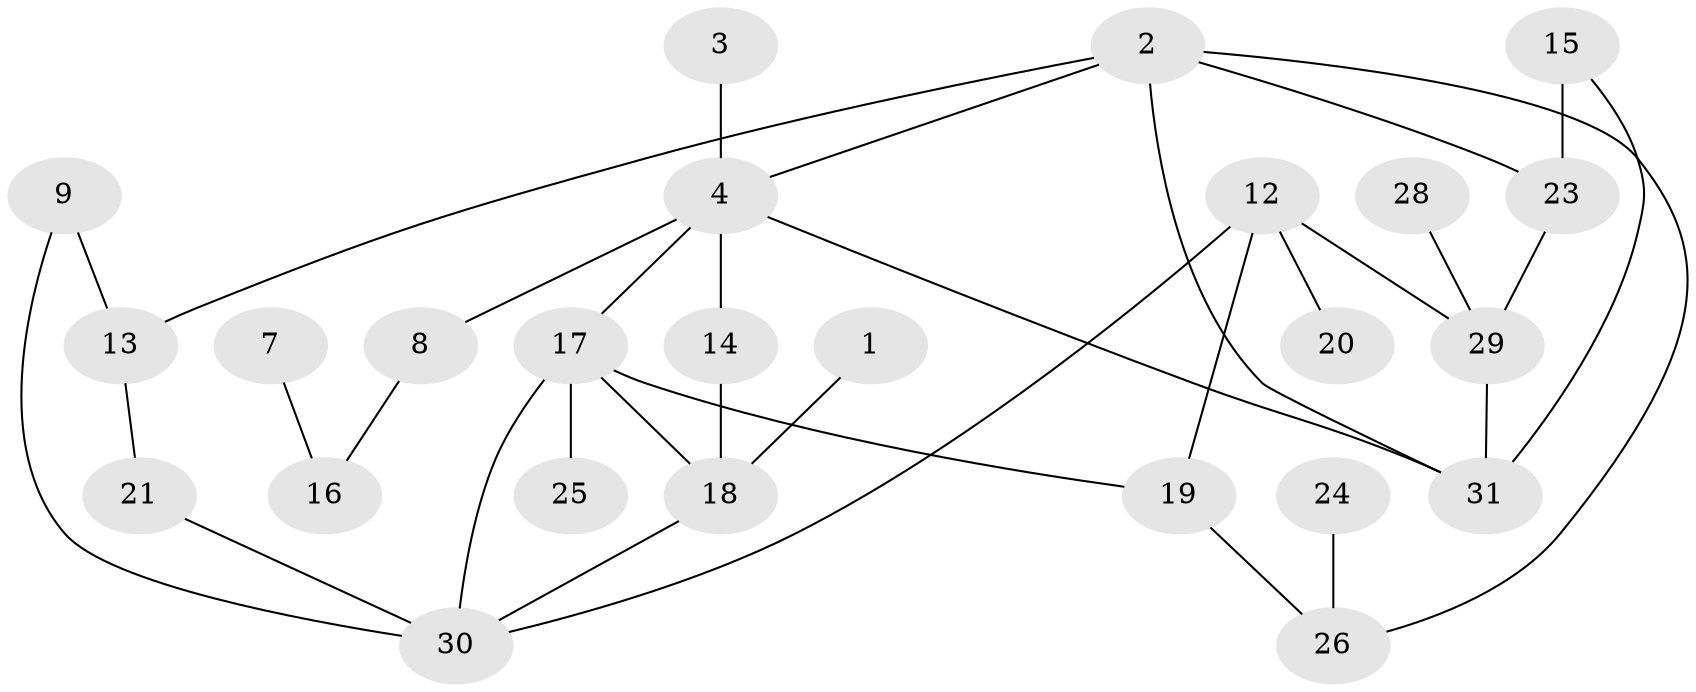 // original degree distribution, {1: 0.2, 4: 0.14, 3: 0.28, 7: 0.02, 0: 0.12, 2: 0.22, 5: 0.02}
// Generated by graph-tools (version 1.1) at 2025/35/03/04/25 23:35:58]
// undirected, 25 vertices, 34 edges
graph export_dot {
  node [color=gray90,style=filled];
  1;
  2;
  3;
  4;
  7;
  8;
  9;
  12;
  13;
  14;
  15;
  16;
  17;
  18;
  19;
  20;
  21;
  23;
  24;
  25;
  26;
  28;
  29;
  30;
  31;
  1 -- 18 [weight=1.0];
  2 -- 4 [weight=1.0];
  2 -- 13 [weight=1.0];
  2 -- 23 [weight=1.0];
  2 -- 26 [weight=1.0];
  2 -- 31 [weight=1.0];
  3 -- 4 [weight=1.0];
  4 -- 8 [weight=2.0];
  4 -- 14 [weight=2.0];
  4 -- 17 [weight=1.0];
  4 -- 31 [weight=1.0];
  7 -- 16 [weight=1.0];
  8 -- 16 [weight=1.0];
  9 -- 13 [weight=1.0];
  9 -- 30 [weight=1.0];
  12 -- 19 [weight=1.0];
  12 -- 20 [weight=1.0];
  12 -- 29 [weight=1.0];
  12 -- 30 [weight=1.0];
  13 -- 21 [weight=1.0];
  14 -- 18 [weight=1.0];
  15 -- 23 [weight=2.0];
  15 -- 31 [weight=1.0];
  17 -- 18 [weight=1.0];
  17 -- 19 [weight=2.0];
  17 -- 25 [weight=1.0];
  17 -- 30 [weight=1.0];
  18 -- 30 [weight=1.0];
  19 -- 26 [weight=1.0];
  21 -- 30 [weight=1.0];
  23 -- 29 [weight=1.0];
  24 -- 26 [weight=1.0];
  28 -- 29 [weight=1.0];
  29 -- 31 [weight=1.0];
}

